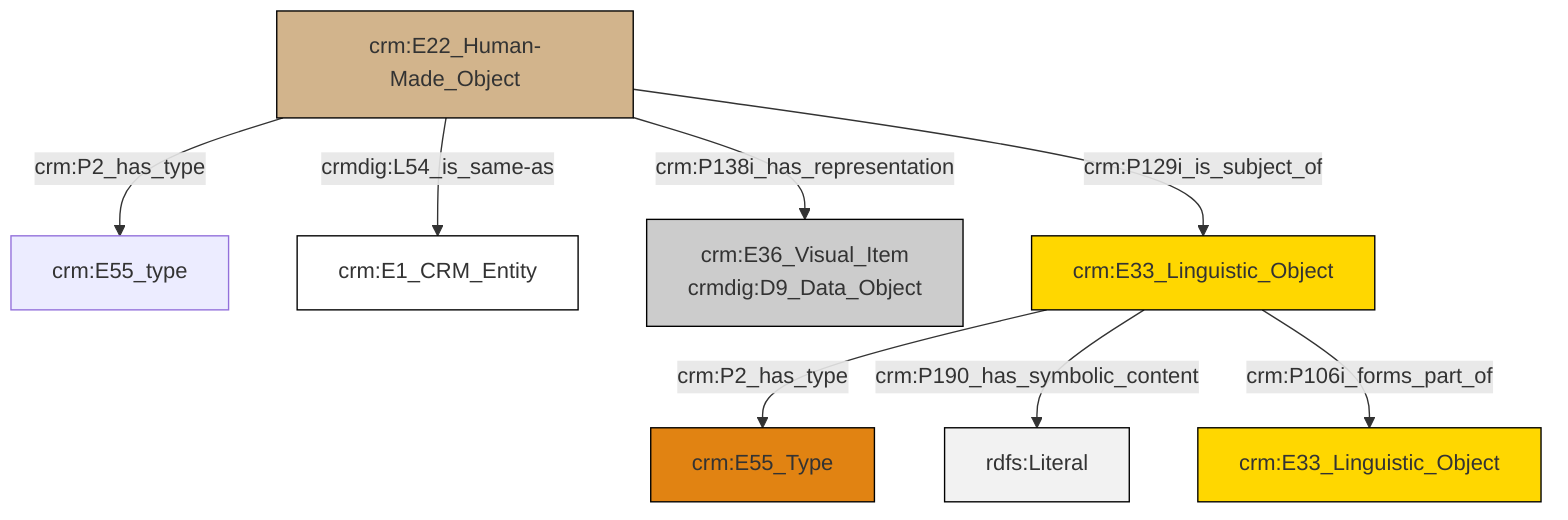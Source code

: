 graph TD
classDef Literal fill:#f2f2f2,stroke:#000000;
classDef CRM_Entity fill:#FFFFFF,stroke:#000000;
classDef Temporal_Entity fill:#00C9E6, stroke:#000000;
classDef Type fill:#E18312, stroke:#000000;
classDef Time-Span fill:#2C9C91, stroke:#000000;
classDef Appellation fill:#FFEB7F, stroke:#000000;
classDef Place fill:#008836, stroke:#000000;
classDef Persistent_Item fill:#B266B2, stroke:#000000;
classDef Conceptual_Object fill:#FFD700, stroke:#000000;
classDef Physical_Thing fill:#D2B48C, stroke:#000000;
classDef Actor fill:#f58aad, stroke:#000000;
classDef PC_Classes fill:#4ce600, stroke:#000000;
classDef Multi fill:#cccccc,stroke:#000000;

0["crm:E22_Human-Made_Object"]:::Physical_Thing -->|crm:P2_has_type| 1["crm:E55_type"]:::Default
0["crm:E22_Human-Made_Object"]:::Physical_Thing -->|crmdig:L54_is_same-as| 2["crm:E1_CRM_Entity"]:::CRM_Entity
0["crm:E22_Human-Made_Object"]:::Physical_Thing -->|crm:P138i_has_representation| 3["crm:E36_Visual_Item<br>crmdig:D9_Data_Object"]:::Multi
8["crm:E33_Linguistic_Object"]:::Conceptual_Object -->|crm:P2_has_type| 5["crm:E55_Type"]:::Type
8["crm:E33_Linguistic_Object"]:::Conceptual_Object -->|crm:P190_has_symbolic_content| 13[rdfs:Literal]:::Literal
8["crm:E33_Linguistic_Object"]:::Conceptual_Object -->|crm:P106i_forms_part_of| 11["crm:E33_Linguistic_Object"]:::Conceptual_Object
0["crm:E22_Human-Made_Object"]:::Physical_Thing -->|crm:P129i_is_subject_of| 8["crm:E33_Linguistic_Object"]:::Conceptual_Object